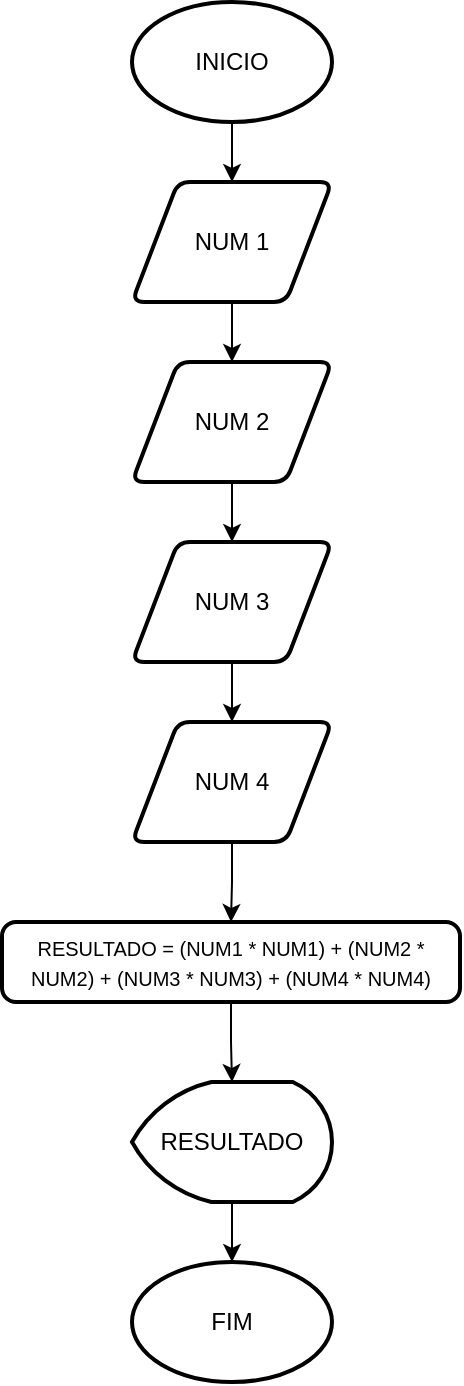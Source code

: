 <mxfile version="26.0.10">
  <diagram name="Page-1" id="nwuoB_z_jj8ipdjm6UsE">
    <mxGraphModel dx="1050" dy="557" grid="1" gridSize="10" guides="1" tooltips="1" connect="1" arrows="1" fold="1" page="1" pageScale="1" pageWidth="827" pageHeight="1169" math="0" shadow="0">
      <root>
        <mxCell id="0" />
        <mxCell id="1" parent="0" />
        <mxCell id="Ej2dz7_klrV6oIsPlSR1-1" value="FIM" style="strokeWidth=2;html=1;shape=mxgraph.flowchart.start_1;whiteSpace=wrap;" vertex="1" parent="1">
          <mxGeometry x="364" y="660" width="100" height="60" as="geometry" />
        </mxCell>
        <mxCell id="Ej2dz7_klrV6oIsPlSR1-8" value="" style="edgeStyle=orthogonalEdgeStyle;rounded=0;orthogonalLoop=1;jettySize=auto;html=1;" edge="1" parent="1" source="Ej2dz7_klrV6oIsPlSR1-2" target="Ej2dz7_klrV6oIsPlSR1-3">
          <mxGeometry relative="1" as="geometry" />
        </mxCell>
        <mxCell id="Ej2dz7_klrV6oIsPlSR1-2" value="INICIO" style="strokeWidth=2;html=1;shape=mxgraph.flowchart.start_1;whiteSpace=wrap;" vertex="1" parent="1">
          <mxGeometry x="364" y="30" width="100" height="60" as="geometry" />
        </mxCell>
        <mxCell id="Ej2dz7_klrV6oIsPlSR1-9" value="" style="edgeStyle=orthogonalEdgeStyle;rounded=0;orthogonalLoop=1;jettySize=auto;html=1;" edge="1" parent="1" source="Ej2dz7_klrV6oIsPlSR1-3" target="Ej2dz7_klrV6oIsPlSR1-4">
          <mxGeometry relative="1" as="geometry" />
        </mxCell>
        <mxCell id="Ej2dz7_klrV6oIsPlSR1-3" value="NUM 1" style="shape=parallelogram;html=1;strokeWidth=2;perimeter=parallelogramPerimeter;whiteSpace=wrap;rounded=1;arcSize=12;size=0.23;" vertex="1" parent="1">
          <mxGeometry x="364" y="120" width="100" height="60" as="geometry" />
        </mxCell>
        <mxCell id="Ej2dz7_klrV6oIsPlSR1-10" value="" style="edgeStyle=orthogonalEdgeStyle;rounded=0;orthogonalLoop=1;jettySize=auto;html=1;" edge="1" parent="1" source="Ej2dz7_klrV6oIsPlSR1-4" target="Ej2dz7_klrV6oIsPlSR1-5">
          <mxGeometry relative="1" as="geometry" />
        </mxCell>
        <mxCell id="Ej2dz7_klrV6oIsPlSR1-4" value="NUM 2" style="shape=parallelogram;html=1;strokeWidth=2;perimeter=parallelogramPerimeter;whiteSpace=wrap;rounded=1;arcSize=12;size=0.23;" vertex="1" parent="1">
          <mxGeometry x="364" y="210" width="100" height="60" as="geometry" />
        </mxCell>
        <mxCell id="Ej2dz7_klrV6oIsPlSR1-11" value="" style="edgeStyle=orthogonalEdgeStyle;rounded=0;orthogonalLoop=1;jettySize=auto;html=1;" edge="1" parent="1" source="Ej2dz7_klrV6oIsPlSR1-5" target="Ej2dz7_klrV6oIsPlSR1-6">
          <mxGeometry relative="1" as="geometry" />
        </mxCell>
        <mxCell id="Ej2dz7_klrV6oIsPlSR1-5" value="NUM 3" style="shape=parallelogram;html=1;strokeWidth=2;perimeter=parallelogramPerimeter;whiteSpace=wrap;rounded=1;arcSize=12;size=0.23;" vertex="1" parent="1">
          <mxGeometry x="364" y="300" width="100" height="60" as="geometry" />
        </mxCell>
        <mxCell id="Ej2dz7_klrV6oIsPlSR1-14" value="" style="edgeStyle=orthogonalEdgeStyle;rounded=0;orthogonalLoop=1;jettySize=auto;html=1;" edge="1" parent="1" source="Ej2dz7_klrV6oIsPlSR1-6" target="Ej2dz7_klrV6oIsPlSR1-12">
          <mxGeometry relative="1" as="geometry" />
        </mxCell>
        <mxCell id="Ej2dz7_klrV6oIsPlSR1-6" value="NUM 4" style="shape=parallelogram;html=1;strokeWidth=2;perimeter=parallelogramPerimeter;whiteSpace=wrap;rounded=1;arcSize=12;size=0.23;" vertex="1" parent="1">
          <mxGeometry x="364" y="390" width="100" height="60" as="geometry" />
        </mxCell>
        <mxCell id="Ej2dz7_klrV6oIsPlSR1-15" value="" style="edgeStyle=orthogonalEdgeStyle;rounded=0;orthogonalLoop=1;jettySize=auto;html=1;" edge="1" parent="1" source="Ej2dz7_klrV6oIsPlSR1-12" target="Ej2dz7_klrV6oIsPlSR1-13">
          <mxGeometry relative="1" as="geometry" />
        </mxCell>
        <mxCell id="Ej2dz7_klrV6oIsPlSR1-12" value="&lt;font style=&quot;font-size: 10px;&quot;&gt;RESULTADO = (NUM1 * NUM1) + (NUM2 * NUM2) + (NUM3 * NUM3) + (NUM4 * NUM4)&lt;/font&gt;" style="rounded=1;whiteSpace=wrap;html=1;absoluteArcSize=1;arcSize=14;strokeWidth=2;" vertex="1" parent="1">
          <mxGeometry x="299" y="490" width="229" height="40" as="geometry" />
        </mxCell>
        <mxCell id="Ej2dz7_klrV6oIsPlSR1-16" value="" style="edgeStyle=orthogonalEdgeStyle;rounded=0;orthogonalLoop=1;jettySize=auto;html=1;" edge="1" parent="1" source="Ej2dz7_klrV6oIsPlSR1-13" target="Ej2dz7_klrV6oIsPlSR1-1">
          <mxGeometry relative="1" as="geometry" />
        </mxCell>
        <mxCell id="Ej2dz7_klrV6oIsPlSR1-13" value="RESULTADO" style="strokeWidth=2;html=1;shape=mxgraph.flowchart.display;whiteSpace=wrap;" vertex="1" parent="1">
          <mxGeometry x="364" y="570" width="100" height="60" as="geometry" />
        </mxCell>
      </root>
    </mxGraphModel>
  </diagram>
</mxfile>
